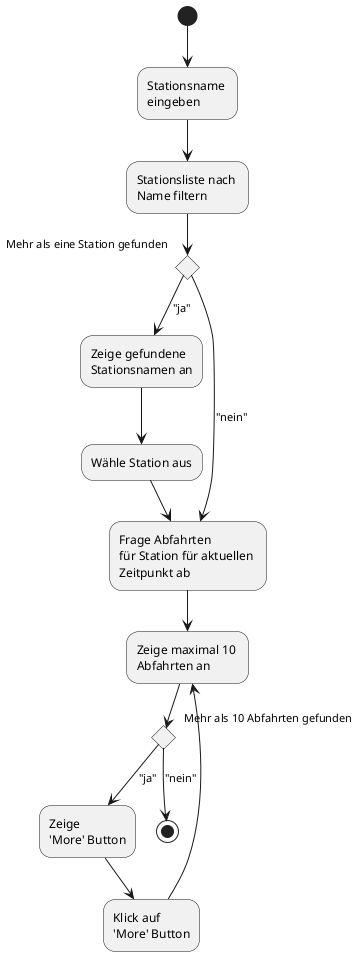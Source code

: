 @startuml use cases
(*) --> "Stationsname \neingeben"
--> "Stationsliste nach \nName filtern"
If "Mehr als eine Station gefunden" then 
--> ["ja"] "Zeige gefundene \nStationsnamen an"
--> "Wähle Station aus"
--> "Frage Abfahrten \nfür Station für aktuellen \nZeitpunkt ab"
else 
--> ["nein"] "Frage Abfahrten \nfür Station für aktuellen \nZeitpunkt ab"
--> "Zeige maximal 10 \nAbfahrten an"
If "Mehr als 10 Abfahrten gefunden" then
--> ["ja"] "Zeige \n'More' Button"
--> "Klick auf \n'More' Button"
--> "Zeige maximal 10 \nAbfahrten an"
else 
--> ["nein"] (*)
@enduml
